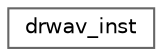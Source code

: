 digraph "Graphical Class Hierarchy"
{
 // LATEX_PDF_SIZE
  bgcolor="transparent";
  edge [fontname=Helvetica,fontsize=10,labelfontname=Helvetica,labelfontsize=10];
  node [fontname=Helvetica,fontsize=10,shape=box,height=0.2,width=0.4];
  rankdir="LR";
  Node0 [id="Node000000",label="drwav_inst",height=0.2,width=0.4,color="grey40", fillcolor="white", style="filled",URL="$structdrwav__inst.html",tooltip=" "];
}

